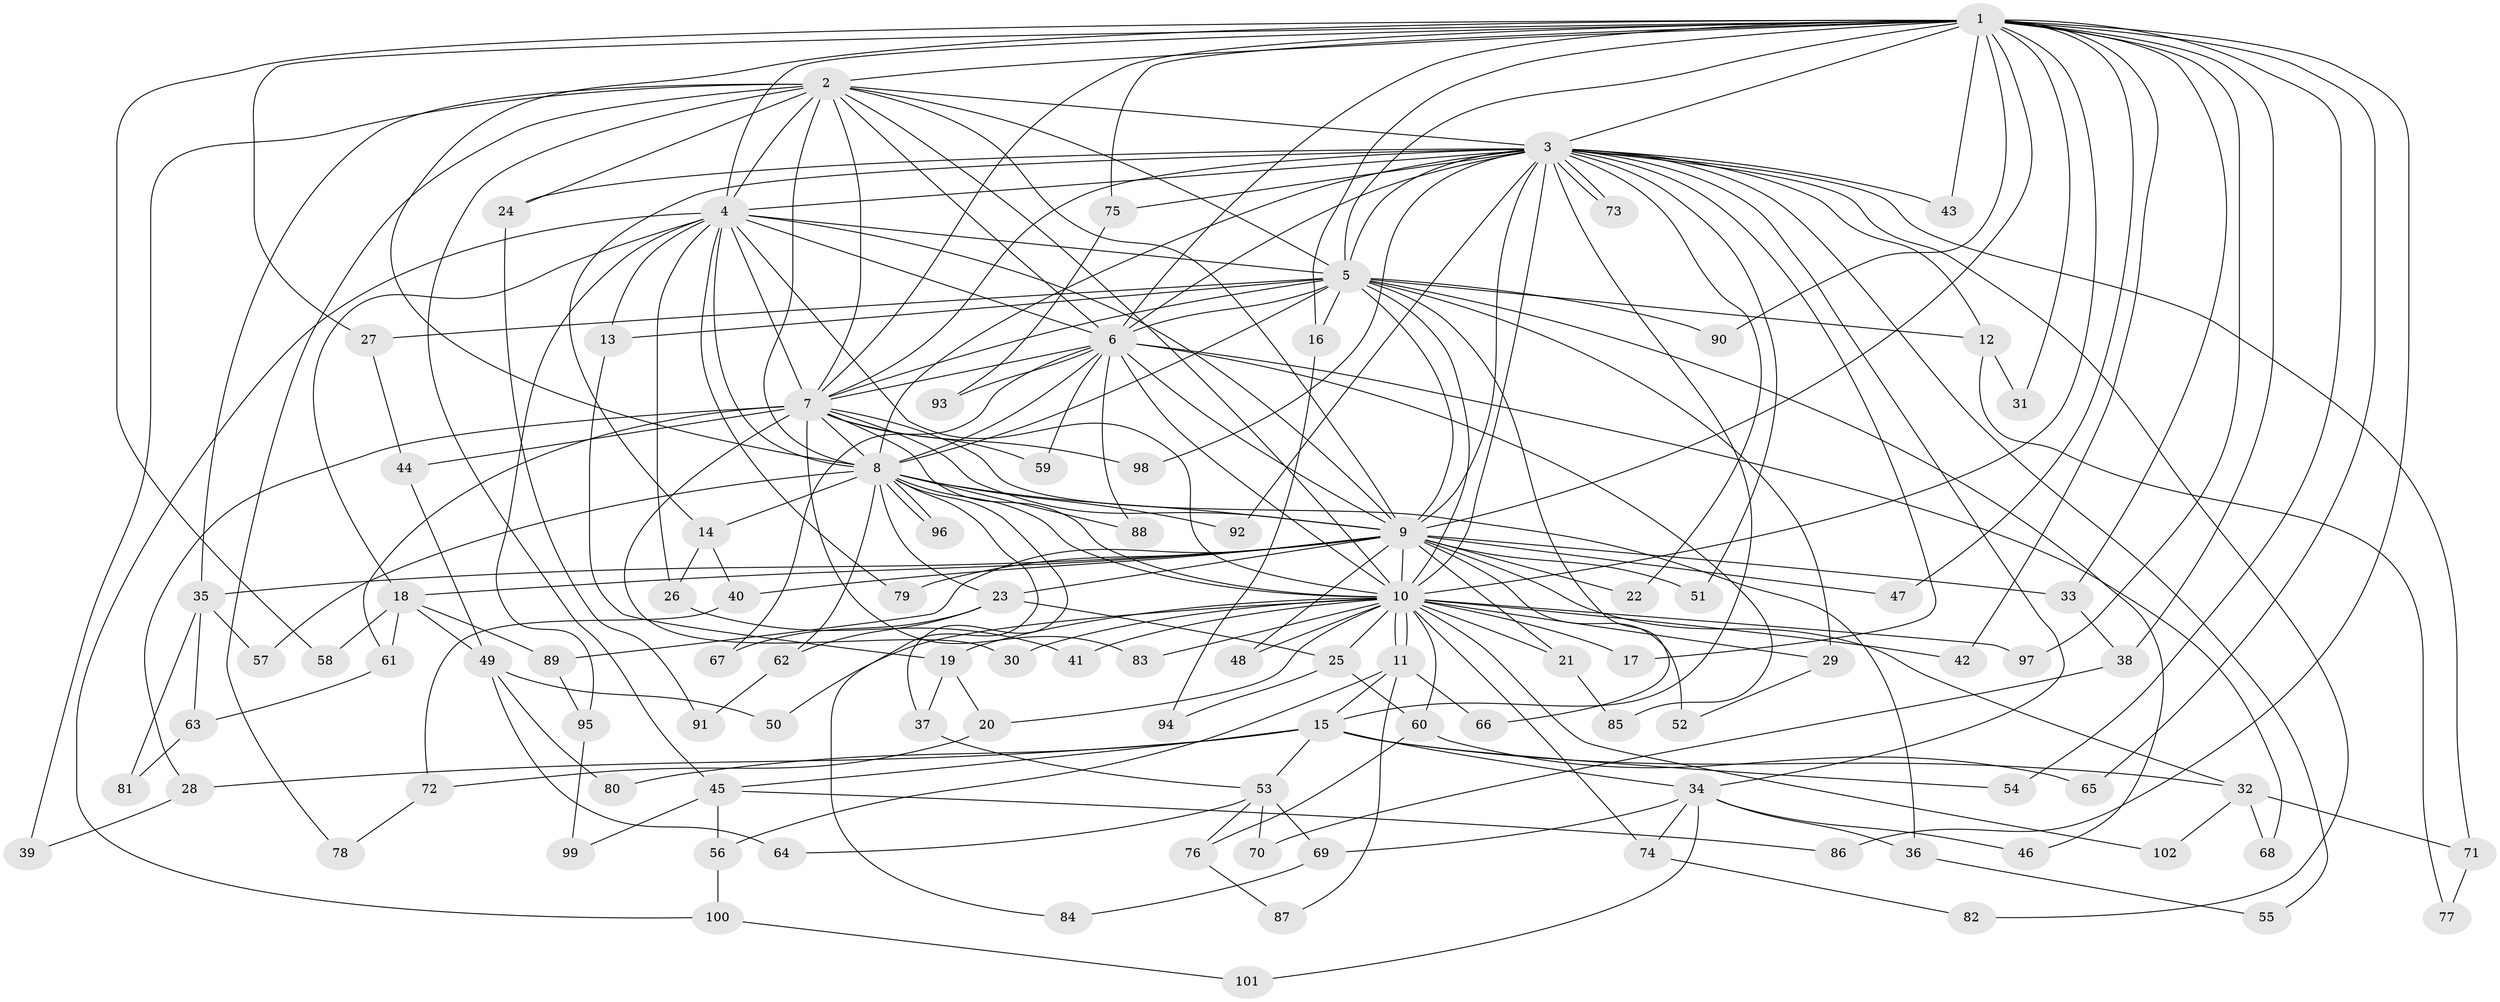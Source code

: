 // coarse degree distribution, {13: 0.06666666666666667, 19: 0.06666666666666667, 9: 0.03333333333333333, 15: 0.03333333333333333, 3: 0.2, 6: 0.1, 2: 0.26666666666666666, 8: 0.03333333333333333, 10: 0.03333333333333333, 5: 0.03333333333333333, 4: 0.03333333333333333, 1: 0.1}
// Generated by graph-tools (version 1.1) at 2025/17/03/04/25 18:17:39]
// undirected, 102 vertices, 229 edges
graph export_dot {
graph [start="1"]
  node [color=gray90,style=filled];
  1;
  2;
  3;
  4;
  5;
  6;
  7;
  8;
  9;
  10;
  11;
  12;
  13;
  14;
  15;
  16;
  17;
  18;
  19;
  20;
  21;
  22;
  23;
  24;
  25;
  26;
  27;
  28;
  29;
  30;
  31;
  32;
  33;
  34;
  35;
  36;
  37;
  38;
  39;
  40;
  41;
  42;
  43;
  44;
  45;
  46;
  47;
  48;
  49;
  50;
  51;
  52;
  53;
  54;
  55;
  56;
  57;
  58;
  59;
  60;
  61;
  62;
  63;
  64;
  65;
  66;
  67;
  68;
  69;
  70;
  71;
  72;
  73;
  74;
  75;
  76;
  77;
  78;
  79;
  80;
  81;
  82;
  83;
  84;
  85;
  86;
  87;
  88;
  89;
  90;
  91;
  92;
  93;
  94;
  95;
  96;
  97;
  98;
  99;
  100;
  101;
  102;
  1 -- 2;
  1 -- 3;
  1 -- 4;
  1 -- 5;
  1 -- 6;
  1 -- 7;
  1 -- 8;
  1 -- 9;
  1 -- 10;
  1 -- 16;
  1 -- 27;
  1 -- 31;
  1 -- 33;
  1 -- 38;
  1 -- 42;
  1 -- 43;
  1 -- 47;
  1 -- 54;
  1 -- 58;
  1 -- 65;
  1 -- 75;
  1 -- 86;
  1 -- 90;
  1 -- 97;
  2 -- 3;
  2 -- 4;
  2 -- 5;
  2 -- 6;
  2 -- 7;
  2 -- 8;
  2 -- 9;
  2 -- 10;
  2 -- 24;
  2 -- 35;
  2 -- 39;
  2 -- 45;
  2 -- 78;
  3 -- 4;
  3 -- 5;
  3 -- 6;
  3 -- 7;
  3 -- 8;
  3 -- 9;
  3 -- 10;
  3 -- 12;
  3 -- 14;
  3 -- 15;
  3 -- 17;
  3 -- 22;
  3 -- 24;
  3 -- 34;
  3 -- 43;
  3 -- 51;
  3 -- 55;
  3 -- 71;
  3 -- 73;
  3 -- 73;
  3 -- 75;
  3 -- 82;
  3 -- 92;
  3 -- 98;
  4 -- 5;
  4 -- 6;
  4 -- 7;
  4 -- 8;
  4 -- 9;
  4 -- 10;
  4 -- 13;
  4 -- 18;
  4 -- 26;
  4 -- 79;
  4 -- 95;
  4 -- 100;
  5 -- 6;
  5 -- 7;
  5 -- 8;
  5 -- 9;
  5 -- 10;
  5 -- 12;
  5 -- 13;
  5 -- 16;
  5 -- 27;
  5 -- 29;
  5 -- 46;
  5 -- 66;
  5 -- 90;
  6 -- 7;
  6 -- 8;
  6 -- 9;
  6 -- 10;
  6 -- 59;
  6 -- 67;
  6 -- 68;
  6 -- 85;
  6 -- 88;
  6 -- 93;
  7 -- 8;
  7 -- 9;
  7 -- 10;
  7 -- 28;
  7 -- 30;
  7 -- 36;
  7 -- 44;
  7 -- 59;
  7 -- 61;
  7 -- 83;
  7 -- 98;
  8 -- 9;
  8 -- 10;
  8 -- 14;
  8 -- 23;
  8 -- 37;
  8 -- 57;
  8 -- 62;
  8 -- 84;
  8 -- 88;
  8 -- 92;
  8 -- 96;
  8 -- 96;
  9 -- 10;
  9 -- 18;
  9 -- 21;
  9 -- 22;
  9 -- 23;
  9 -- 32;
  9 -- 33;
  9 -- 35;
  9 -- 40;
  9 -- 47;
  9 -- 48;
  9 -- 51;
  9 -- 52;
  9 -- 79;
  9 -- 89;
  10 -- 11;
  10 -- 11;
  10 -- 17;
  10 -- 19;
  10 -- 20;
  10 -- 21;
  10 -- 25;
  10 -- 29;
  10 -- 30;
  10 -- 41;
  10 -- 42;
  10 -- 48;
  10 -- 50;
  10 -- 60;
  10 -- 74;
  10 -- 83;
  10 -- 97;
  10 -- 102;
  11 -- 15;
  11 -- 56;
  11 -- 66;
  11 -- 87;
  12 -- 31;
  12 -- 77;
  13 -- 19;
  14 -- 26;
  14 -- 40;
  15 -- 28;
  15 -- 32;
  15 -- 34;
  15 -- 45;
  15 -- 53;
  15 -- 54;
  15 -- 80;
  16 -- 94;
  18 -- 49;
  18 -- 58;
  18 -- 61;
  18 -- 89;
  19 -- 20;
  19 -- 37;
  20 -- 72;
  21 -- 85;
  23 -- 25;
  23 -- 62;
  23 -- 67;
  24 -- 91;
  25 -- 60;
  25 -- 94;
  26 -- 41;
  27 -- 44;
  28 -- 39;
  29 -- 52;
  32 -- 68;
  32 -- 71;
  32 -- 102;
  33 -- 38;
  34 -- 36;
  34 -- 46;
  34 -- 69;
  34 -- 74;
  34 -- 101;
  35 -- 57;
  35 -- 63;
  35 -- 81;
  36 -- 55;
  37 -- 53;
  38 -- 70;
  40 -- 72;
  44 -- 49;
  45 -- 56;
  45 -- 86;
  45 -- 99;
  49 -- 50;
  49 -- 64;
  49 -- 80;
  53 -- 64;
  53 -- 69;
  53 -- 70;
  53 -- 76;
  56 -- 100;
  60 -- 65;
  60 -- 76;
  61 -- 63;
  62 -- 91;
  63 -- 81;
  69 -- 84;
  71 -- 77;
  72 -- 78;
  74 -- 82;
  75 -- 93;
  76 -- 87;
  89 -- 95;
  95 -- 99;
  100 -- 101;
}
